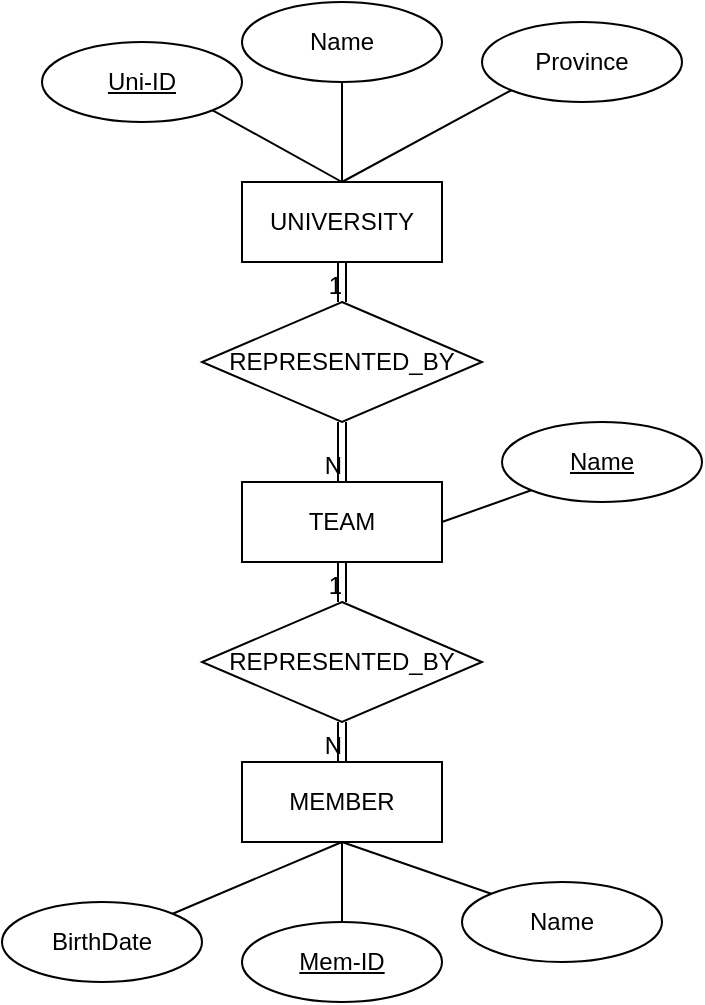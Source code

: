 <mxfile version="15.2.9" type="github">
  <diagram id="R2lEEEUBdFMjLlhIrx00" name="Page-1">
    <mxGraphModel dx="209" dy="193" grid="1" gridSize="10" guides="1" tooltips="1" connect="1" arrows="1" fold="1" page="1" pageScale="1" pageWidth="850" pageHeight="1100" math="0" shadow="0" extFonts="Permanent Marker^https://fonts.googleapis.com/css?family=Permanent+Marker">
      <root>
        <mxCell id="0" />
        <mxCell id="1" parent="0" />
        <mxCell id="abNH4VKIRFXWZq9GWaRh-1" value="UNIVERSITY" style="whiteSpace=wrap;html=1;align=center;" vertex="1" parent="1">
          <mxGeometry x="430" y="410" width="100" height="40" as="geometry" />
        </mxCell>
        <mxCell id="abNH4VKIRFXWZq9GWaRh-2" value="TEAM" style="whiteSpace=wrap;html=1;align=center;" vertex="1" parent="1">
          <mxGeometry x="430" y="560" width="100" height="40" as="geometry" />
        </mxCell>
        <mxCell id="abNH4VKIRFXWZq9GWaRh-3" value="Uni-ID" style="ellipse;whiteSpace=wrap;html=1;align=center;fontStyle=4;" vertex="1" parent="1">
          <mxGeometry x="330" y="340" width="100" height="40" as="geometry" />
        </mxCell>
        <mxCell id="abNH4VKIRFXWZq9GWaRh-4" value="Name" style="ellipse;whiteSpace=wrap;html=1;align=center;" vertex="1" parent="1">
          <mxGeometry x="430" y="320" width="100" height="40" as="geometry" />
        </mxCell>
        <mxCell id="abNH4VKIRFXWZq9GWaRh-5" value="Province" style="ellipse;whiteSpace=wrap;html=1;align=center;" vertex="1" parent="1">
          <mxGeometry x="550" y="330" width="100" height="40" as="geometry" />
        </mxCell>
        <mxCell id="abNH4VKIRFXWZq9GWaRh-6" value="" style="endArrow=none;html=1;rounded=0;entryX=1;entryY=1;entryDx=0;entryDy=0;exitX=0.5;exitY=0;exitDx=0;exitDy=0;" edge="1" parent="1" source="abNH4VKIRFXWZq9GWaRh-1" target="abNH4VKIRFXWZq9GWaRh-3">
          <mxGeometry relative="1" as="geometry">
            <mxPoint x="430" y="450" as="sourcePoint" />
            <mxPoint x="590" y="450" as="targetPoint" />
          </mxGeometry>
        </mxCell>
        <mxCell id="abNH4VKIRFXWZq9GWaRh-7" value="" style="endArrow=none;html=1;rounded=0;entryX=0.5;entryY=1;entryDx=0;entryDy=0;exitX=0.5;exitY=0;exitDx=0;exitDy=0;" edge="1" parent="1" source="abNH4VKIRFXWZq9GWaRh-1" target="abNH4VKIRFXWZq9GWaRh-4">
          <mxGeometry relative="1" as="geometry">
            <mxPoint x="490" y="420" as="sourcePoint" />
            <mxPoint x="425.254" y="384.183" as="targetPoint" />
          </mxGeometry>
        </mxCell>
        <mxCell id="abNH4VKIRFXWZq9GWaRh-8" value="" style="endArrow=none;html=1;rounded=0;entryX=0;entryY=1;entryDx=0;entryDy=0;exitX=0.5;exitY=0;exitDx=0;exitDy=0;" edge="1" parent="1" source="abNH4VKIRFXWZq9GWaRh-1" target="abNH4VKIRFXWZq9GWaRh-5">
          <mxGeometry relative="1" as="geometry">
            <mxPoint x="500" y="430" as="sourcePoint" />
            <mxPoint x="435.254" y="394.183" as="targetPoint" />
          </mxGeometry>
        </mxCell>
        <mxCell id="abNH4VKIRFXWZq9GWaRh-9" value="Name" style="ellipse;whiteSpace=wrap;html=1;align=center;fontStyle=4;" vertex="1" parent="1">
          <mxGeometry x="560" y="530" width="100" height="40" as="geometry" />
        </mxCell>
        <mxCell id="abNH4VKIRFXWZq9GWaRh-10" value="" style="endArrow=none;html=1;rounded=0;entryX=0;entryY=1;entryDx=0;entryDy=0;exitX=1;exitY=0.5;exitDx=0;exitDy=0;" edge="1" parent="1" source="abNH4VKIRFXWZq9GWaRh-2" target="abNH4VKIRFXWZq9GWaRh-9">
          <mxGeometry relative="1" as="geometry">
            <mxPoint x="430" y="400" as="sourcePoint" />
            <mxPoint x="514.746" y="354.183" as="targetPoint" />
          </mxGeometry>
        </mxCell>
        <mxCell id="abNH4VKIRFXWZq9GWaRh-11" value="MEMBER" style="whiteSpace=wrap;html=1;align=center;" vertex="1" parent="1">
          <mxGeometry x="430" y="700" width="100" height="40" as="geometry" />
        </mxCell>
        <mxCell id="abNH4VKIRFXWZq9GWaRh-12" value="Mem-ID" style="ellipse;whiteSpace=wrap;html=1;align=center;fontStyle=4;" vertex="1" parent="1">
          <mxGeometry x="430" y="780" width="100" height="40" as="geometry" />
        </mxCell>
        <mxCell id="abNH4VKIRFXWZq9GWaRh-13" value="" style="endArrow=none;html=1;rounded=0;exitX=0.5;exitY=1;exitDx=0;exitDy=0;entryX=0.5;entryY=0;entryDx=0;entryDy=0;" edge="1" parent="1" source="abNH4VKIRFXWZq9GWaRh-11" target="abNH4VKIRFXWZq9GWaRh-12">
          <mxGeometry relative="1" as="geometry">
            <mxPoint x="430" y="540" as="sourcePoint" />
            <mxPoint x="550" y="790" as="targetPoint" />
          </mxGeometry>
        </mxCell>
        <mxCell id="abNH4VKIRFXWZq9GWaRh-14" value="Name" style="ellipse;whiteSpace=wrap;html=1;align=center;" vertex="1" parent="1">
          <mxGeometry x="540" y="760" width="100" height="40" as="geometry" />
        </mxCell>
        <mxCell id="abNH4VKIRFXWZq9GWaRh-15" value="" style="endArrow=none;html=1;rounded=0;entryX=0;entryY=0;entryDx=0;entryDy=0;exitX=0.5;exitY=1;exitDx=0;exitDy=0;" edge="1" parent="1" target="abNH4VKIRFXWZq9GWaRh-14" source="abNH4VKIRFXWZq9GWaRh-11">
          <mxGeometry relative="1" as="geometry">
            <mxPoint x="650" y="770" as="sourcePoint" />
            <mxPoint x="595.254" y="744.183" as="targetPoint" />
          </mxGeometry>
        </mxCell>
        <mxCell id="abNH4VKIRFXWZq9GWaRh-17" value="BirthDate" style="ellipse;whiteSpace=wrap;html=1;align=center;" vertex="1" parent="1">
          <mxGeometry x="310" y="770" width="100" height="40" as="geometry" />
        </mxCell>
        <mxCell id="abNH4VKIRFXWZq9GWaRh-18" value="" style="endArrow=none;html=1;rounded=0;entryX=1;entryY=0;entryDx=0;entryDy=0;exitX=0.5;exitY=1;exitDx=0;exitDy=0;" edge="1" parent="1" source="abNH4VKIRFXWZq9GWaRh-11" target="abNH4VKIRFXWZq9GWaRh-17">
          <mxGeometry relative="1" as="geometry">
            <mxPoint x="490" y="750.0" as="sourcePoint" />
            <mxPoint x="564.645" y="775.858" as="targetPoint" />
          </mxGeometry>
        </mxCell>
        <mxCell id="abNH4VKIRFXWZq9GWaRh-19" value="REPRESENTED_BY" style="shape=rhombus;perimeter=rhombusPerimeter;whiteSpace=wrap;html=1;align=center;" vertex="1" parent="1">
          <mxGeometry x="410" y="470" width="140" height="60" as="geometry" />
        </mxCell>
        <mxCell id="abNH4VKIRFXWZq9GWaRh-20" value="" style="shape=link;html=1;rounded=0;exitX=0.5;exitY=1;exitDx=0;exitDy=0;entryX=0.5;entryY=0;entryDx=0;entryDy=0;" edge="1" parent="1" source="abNH4VKIRFXWZq9GWaRh-1" target="abNH4VKIRFXWZq9GWaRh-19">
          <mxGeometry relative="1" as="geometry">
            <mxPoint x="410" y="540" as="sourcePoint" />
            <mxPoint x="570" y="540" as="targetPoint" />
          </mxGeometry>
        </mxCell>
        <mxCell id="abNH4VKIRFXWZq9GWaRh-21" value="1" style="resizable=0;html=1;align=right;verticalAlign=bottom;" connectable="0" vertex="1" parent="abNH4VKIRFXWZq9GWaRh-20">
          <mxGeometry x="1" relative="1" as="geometry" />
        </mxCell>
        <mxCell id="abNH4VKIRFXWZq9GWaRh-22" value="" style="shape=link;html=1;rounded=0;exitX=0.5;exitY=1;exitDx=0;exitDy=0;entryX=0.5;entryY=0;entryDx=0;entryDy=0;" edge="1" parent="1" source="abNH4VKIRFXWZq9GWaRh-19" target="abNH4VKIRFXWZq9GWaRh-2">
          <mxGeometry relative="1" as="geometry">
            <mxPoint x="480" y="540" as="sourcePoint" />
            <mxPoint x="481" y="557" as="targetPoint" />
          </mxGeometry>
        </mxCell>
        <mxCell id="abNH4VKIRFXWZq9GWaRh-23" value="N" style="resizable=0;html=1;align=right;verticalAlign=bottom;" connectable="0" vertex="1" parent="abNH4VKIRFXWZq9GWaRh-22">
          <mxGeometry x="1" relative="1" as="geometry" />
        </mxCell>
        <mxCell id="abNH4VKIRFXWZq9GWaRh-24" value="REPRESENTED_BY" style="shape=rhombus;perimeter=rhombusPerimeter;whiteSpace=wrap;html=1;align=center;" vertex="1" parent="1">
          <mxGeometry x="410" y="620" width="140" height="60" as="geometry" />
        </mxCell>
        <mxCell id="abNH4VKIRFXWZq9GWaRh-25" value="" style="shape=link;html=1;rounded=0;exitX=0.5;exitY=1;exitDx=0;exitDy=0;entryX=0.5;entryY=0;entryDx=0;entryDy=0;" edge="1" parent="1" target="abNH4VKIRFXWZq9GWaRh-24" source="abNH4VKIRFXWZq9GWaRh-2">
          <mxGeometry relative="1" as="geometry">
            <mxPoint x="480" y="610" as="sourcePoint" />
            <mxPoint x="570" y="700" as="targetPoint" />
          </mxGeometry>
        </mxCell>
        <mxCell id="abNH4VKIRFXWZq9GWaRh-26" value="1" style="resizable=0;html=1;align=right;verticalAlign=bottom;" connectable="0" vertex="1" parent="abNH4VKIRFXWZq9GWaRh-25">
          <mxGeometry x="1" relative="1" as="geometry" />
        </mxCell>
        <mxCell id="abNH4VKIRFXWZq9GWaRh-27" value="" style="shape=link;html=1;rounded=0;exitX=0.5;exitY=1;exitDx=0;exitDy=0;entryX=0.5;entryY=0;entryDx=0;entryDy=0;" edge="1" parent="1" source="abNH4VKIRFXWZq9GWaRh-24" target="abNH4VKIRFXWZq9GWaRh-11">
          <mxGeometry relative="1" as="geometry">
            <mxPoint x="480" y="700" as="sourcePoint" />
            <mxPoint x="480" y="720" as="targetPoint" />
          </mxGeometry>
        </mxCell>
        <mxCell id="abNH4VKIRFXWZq9GWaRh-28" value="N" style="resizable=0;html=1;align=right;verticalAlign=bottom;" connectable="0" vertex="1" parent="abNH4VKIRFXWZq9GWaRh-27">
          <mxGeometry x="1" relative="1" as="geometry" />
        </mxCell>
      </root>
    </mxGraphModel>
  </diagram>
</mxfile>
